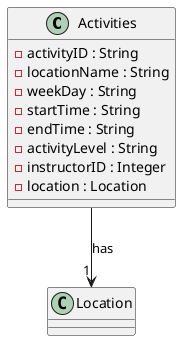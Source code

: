 
@startuml
class Activities {
    - activityID : String
    - locationName : String
    - weekDay : String
    - startTime : String
    - endTime : String
    - activityLevel : String
    - instructorID : Integer
    - location : Location
}

class Location {
}

Activities --> "1" Location : has
@enduml
